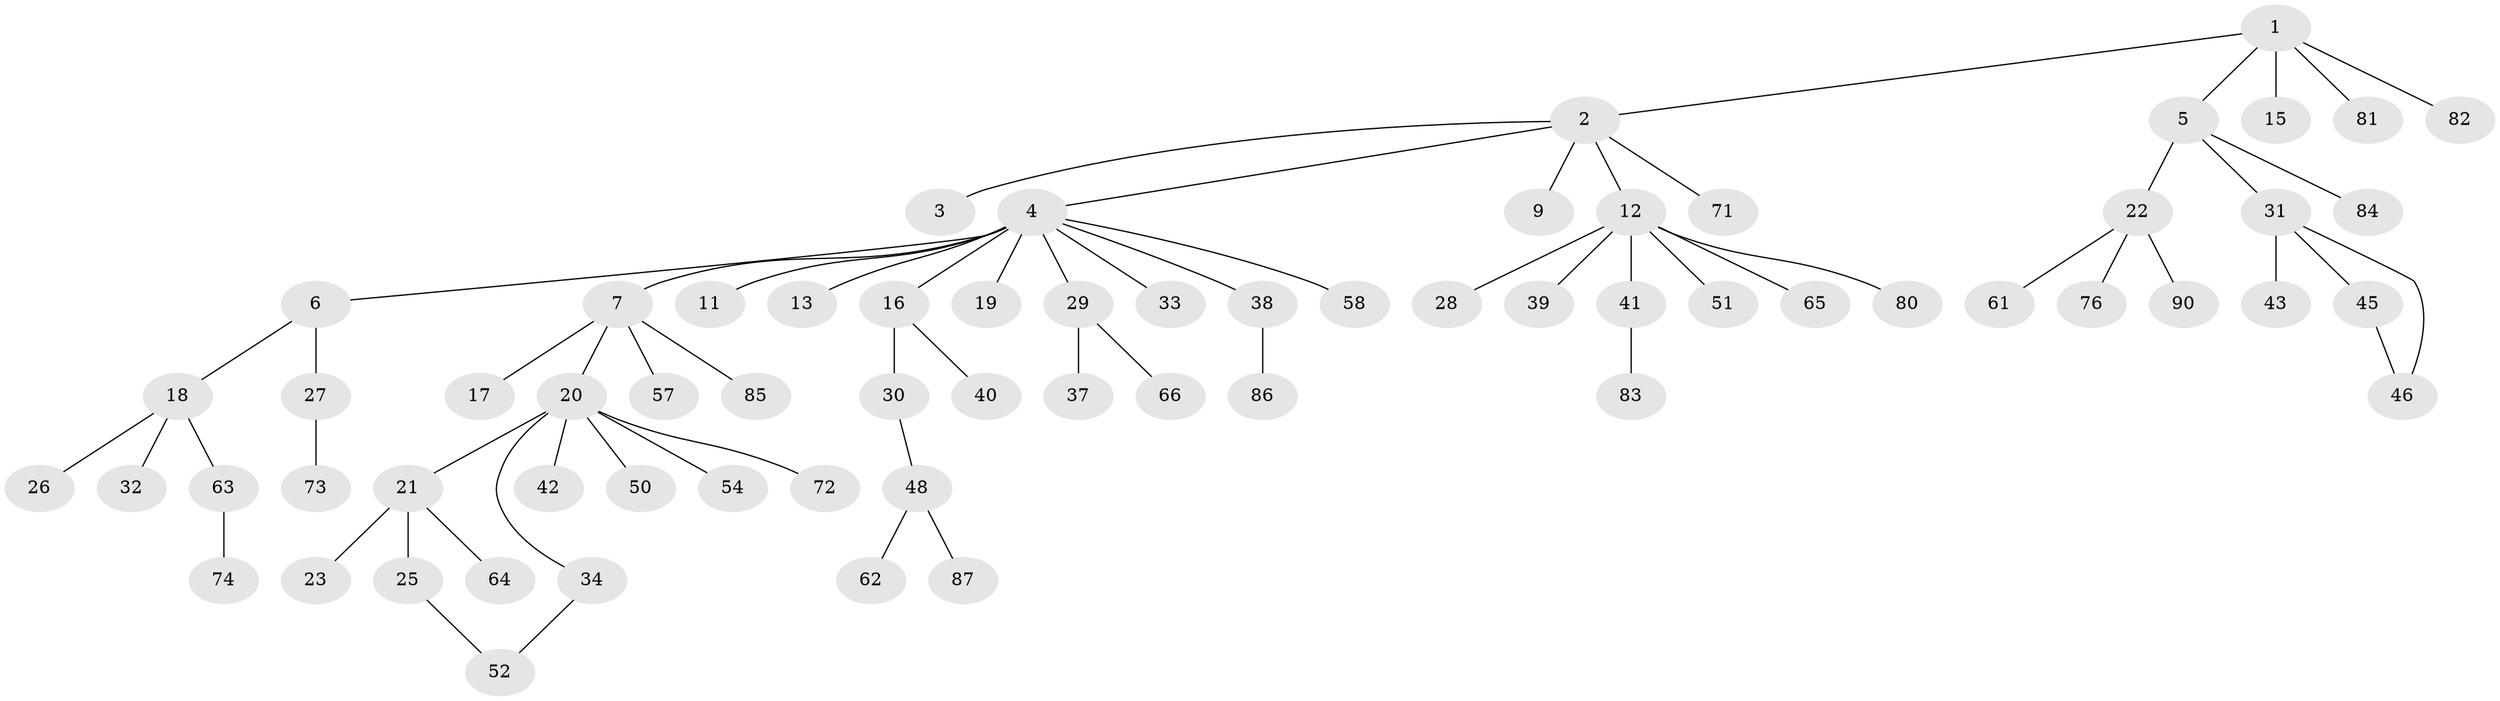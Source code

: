 // Generated by graph-tools (version 1.1) at 2025/23/03/03/25 07:23:33]
// undirected, 66 vertices, 67 edges
graph export_dot {
graph [start="1"]
  node [color=gray90,style=filled];
  1 [super="+77"];
  2 [super="+35"];
  3;
  4 [super="+14"];
  5 [super="+10"];
  6;
  7 [super="+8"];
  9;
  11;
  12 [super="+24"];
  13;
  15;
  16 [super="+67"];
  17;
  18 [super="+60"];
  19 [super="+69"];
  20 [super="+44"];
  21 [super="+55"];
  22 [super="+59"];
  23;
  25 [super="+53"];
  26 [super="+75"];
  27 [super="+49"];
  28;
  29 [super="+47"];
  30;
  31 [super="+78"];
  32;
  33;
  34 [super="+36"];
  37 [super="+88"];
  38 [super="+68"];
  39;
  40;
  41 [super="+79"];
  42;
  43;
  45 [super="+56"];
  46;
  48 [super="+89"];
  50;
  51;
  52;
  54;
  57;
  58;
  61 [super="+70"];
  62;
  63;
  64;
  65;
  66;
  71;
  72;
  73;
  74;
  76;
  80;
  81;
  82;
  83;
  84;
  85;
  86;
  87;
  90;
  1 -- 2;
  1 -- 5;
  1 -- 15;
  1 -- 81;
  1 -- 82;
  2 -- 3;
  2 -- 4;
  2 -- 9;
  2 -- 12;
  2 -- 71;
  4 -- 6;
  4 -- 7;
  4 -- 11;
  4 -- 13;
  4 -- 19;
  4 -- 33;
  4 -- 38;
  4 -- 16;
  4 -- 58;
  4 -- 29;
  5 -- 22;
  5 -- 84;
  5 -- 31;
  6 -- 18;
  6 -- 27;
  7 -- 17;
  7 -- 20;
  7 -- 57;
  7 -- 85;
  12 -- 28;
  12 -- 39;
  12 -- 80;
  12 -- 65;
  12 -- 51;
  12 -- 41;
  16 -- 30;
  16 -- 40;
  18 -- 26;
  18 -- 32;
  18 -- 63;
  20 -- 21;
  20 -- 34;
  20 -- 42;
  20 -- 72;
  20 -- 50;
  20 -- 54;
  21 -- 23;
  21 -- 25;
  21 -- 64;
  22 -- 61;
  22 -- 76;
  22 -- 90;
  25 -- 52;
  27 -- 73;
  29 -- 37;
  29 -- 66;
  30 -- 48;
  31 -- 43;
  31 -- 45;
  31 -- 46;
  34 -- 52;
  38 -- 86;
  41 -- 83;
  45 -- 46;
  48 -- 62;
  48 -- 87;
  63 -- 74;
}
